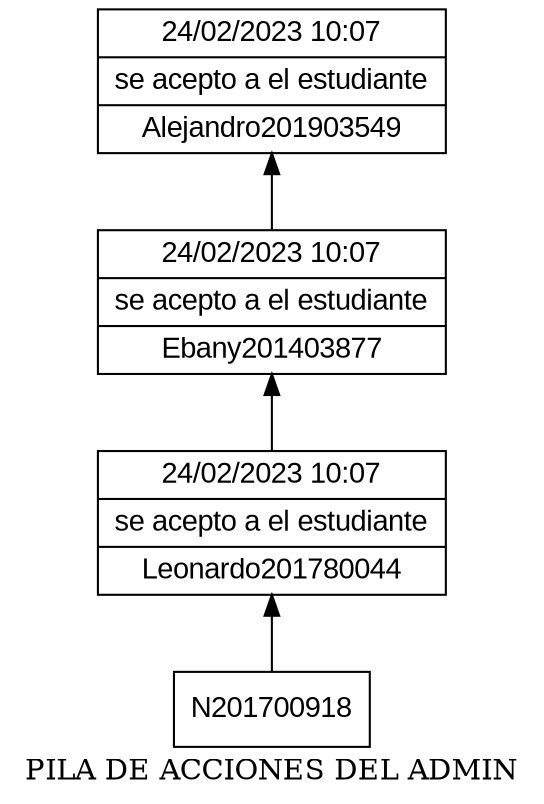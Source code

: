 digraph G {
rankdir=BT;
node [shape=box];
node [shape=record fontname=Arial]
label = "PILA DE ACCIONES DEL ADMIN";
N201903549[label="{24/02/2023      10:07     |se acepto a el estudiante|Alejandro201903549}"];
N201403877->N201903549;
N201403877[label="{24/02/2023      10:07     |se acepto a el estudiante|Ebany201403877}"];
N201780044->N201403877;
N201780044[label="{24/02/2023      10:07     |se acepto a el estudiante|Leonardo201780044}"];
N201700918->N201780044;
}
